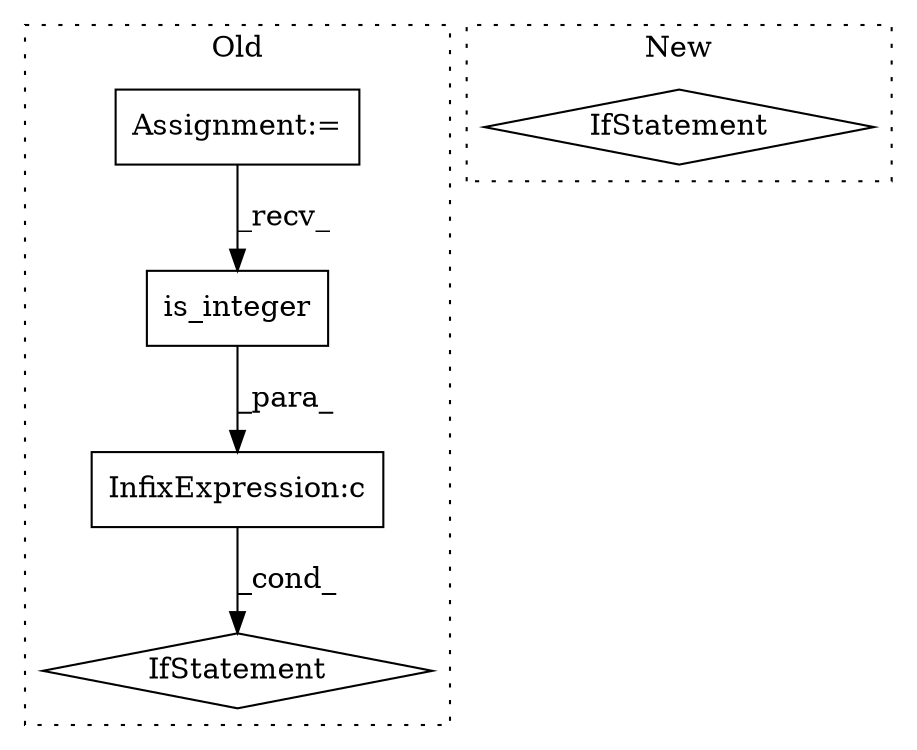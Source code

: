 digraph G {
subgraph cluster0 {
1 [label="is_integer" a="32" s="4929" l="12" shape="box"];
3 [label="IfStatement" a="25" s="4879,5037" l="4,2" shape="diamond"];
4 [label="InfixExpression:c" a="27" s="4919" l="4" shape="box"];
5 [label="Assignment:=" a="7" s="5000" l="34" shape="box"];
label = "Old";
style="dotted";
}
subgraph cluster1 {
2 [label="IfStatement" a="25" s="4904,4961" l="4,2" shape="diamond"];
label = "New";
style="dotted";
}
1 -> 4 [label="_para_"];
4 -> 3 [label="_cond_"];
5 -> 1 [label="_recv_"];
}